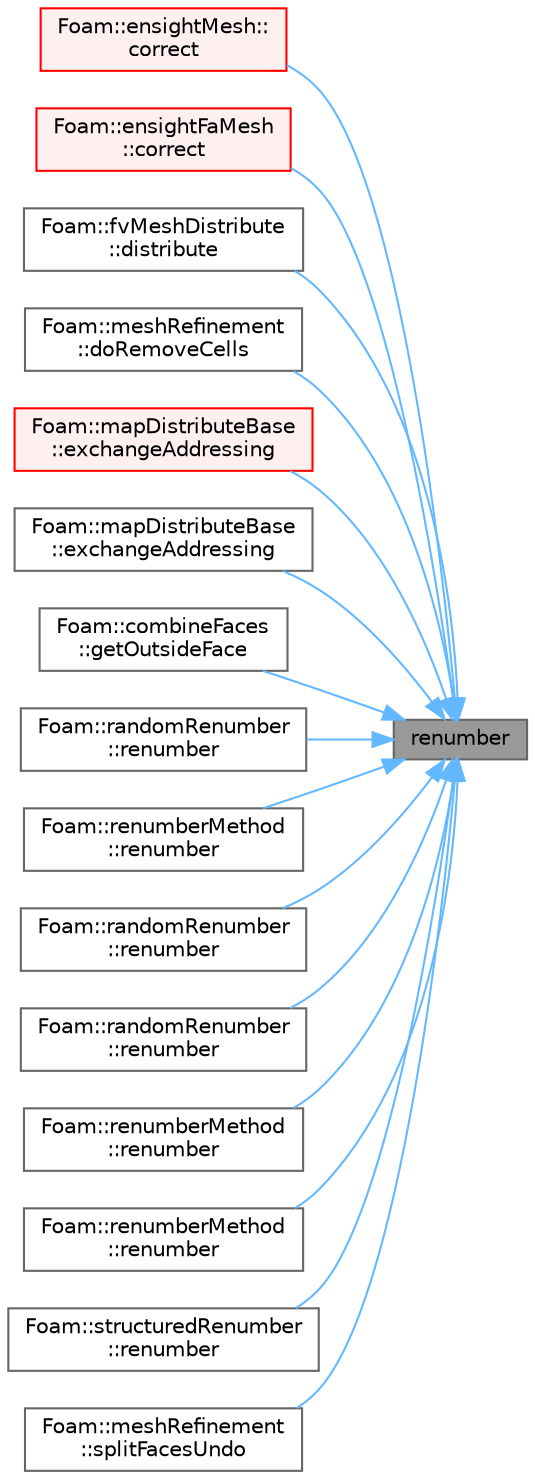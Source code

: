 digraph "renumber"
{
 // LATEX_PDF_SIZE
  bgcolor="transparent";
  edge [fontname=Helvetica,fontsize=10,labelfontname=Helvetica,labelfontsize=10];
  node [fontname=Helvetica,fontsize=10,shape=box,height=0.2,width=0.4];
  rankdir="RL";
  Node1 [id="Node000001",label="renumber",height=0.2,width=0.4,color="gray40", fillcolor="grey60", style="filled", fontcolor="black",tooltip=" "];
  Node1 -> Node2 [id="edge1_Node000001_Node000002",dir="back",color="steelblue1",style="solid",tooltip=" "];
  Node2 [id="Node000002",label="Foam::ensightMesh::\lcorrect",height=0.2,width=0.4,color="red", fillcolor="#FFF0F0", style="filled",URL="$classFoam_1_1ensightMesh.html#a3ae44b28050c3aa494c1d8e18cf618c1",tooltip=" "];
  Node1 -> Node4 [id="edge2_Node000001_Node000004",dir="back",color="steelblue1",style="solid",tooltip=" "];
  Node4 [id="Node000004",label="Foam::ensightFaMesh\l::correct",height=0.2,width=0.4,color="red", fillcolor="#FFF0F0", style="filled",URL="$classFoam_1_1ensightFaMesh.html#a3ae44b28050c3aa494c1d8e18cf618c1",tooltip=" "];
  Node1 -> Node6 [id="edge3_Node000001_Node000006",dir="back",color="steelblue1",style="solid",tooltip=" "];
  Node6 [id="Node000006",label="Foam::fvMeshDistribute\l::distribute",height=0.2,width=0.4,color="grey40", fillcolor="white", style="filled",URL="$classFoam_1_1fvMeshDistribute.html#acb11a389cf765470aea69d37a526cf1f",tooltip=" "];
  Node1 -> Node7 [id="edge4_Node000001_Node000007",dir="back",color="steelblue1",style="solid",tooltip=" "];
  Node7 [id="Node000007",label="Foam::meshRefinement\l::doRemoveCells",height=0.2,width=0.4,color="grey40", fillcolor="white", style="filled",URL="$classFoam_1_1meshRefinement.html#a83e3bb2e199d4b70c1267e514e0087f9",tooltip=" "];
  Node1 -> Node8 [id="edge5_Node000001_Node000008",dir="back",color="steelblue1",style="solid",tooltip=" "];
  Node8 [id="Node000008",label="Foam::mapDistributeBase\l::exchangeAddressing",height=0.2,width=0.4,color="red", fillcolor="#FFF0F0", style="filled",URL="$classFoam_1_1mapDistributeBase.html#a819285c08467c6194a281f2c647887c6",tooltip=" "];
  Node1 -> Node13 [id="edge6_Node000001_Node000013",dir="back",color="steelblue1",style="solid",tooltip=" "];
  Node13 [id="Node000013",label="Foam::mapDistributeBase\l::exchangeAddressing",height=0.2,width=0.4,color="grey40", fillcolor="white", style="filled",URL="$classFoam_1_1mapDistributeBase.html#a03bac526fd07c0cf9a4f99d945ece6dd",tooltip=" "];
  Node1 -> Node14 [id="edge7_Node000001_Node000014",dir="back",color="steelblue1",style="solid",tooltip=" "];
  Node14 [id="Node000014",label="Foam::combineFaces\l::getOutsideFace",height=0.2,width=0.4,color="grey40", fillcolor="white", style="filled",URL="$classFoam_1_1combineFaces.html#af695da5d6484dda0cf20307778b302f0",tooltip=" "];
  Node1 -> Node15 [id="edge8_Node000001_Node000015",dir="back",color="steelblue1",style="solid",tooltip=" "];
  Node15 [id="Node000015",label="Foam::randomRenumber\l::renumber",height=0.2,width=0.4,color="grey40", fillcolor="white", style="filled",URL="$classFoam_1_1randomRenumber.html#af5f122b864f7e28ac5ff650282b52b2f",tooltip=" "];
  Node1 -> Node16 [id="edge9_Node000001_Node000016",dir="back",color="steelblue1",style="solid",tooltip=" "];
  Node16 [id="Node000016",label="Foam::renumberMethod\l::renumber",height=0.2,width=0.4,color="grey40", fillcolor="white", style="filled",URL="$classFoam_1_1renumberMethod.html#af5f122b864f7e28ac5ff650282b52b2f",tooltip=" "];
  Node1 -> Node17 [id="edge10_Node000001_Node000017",dir="back",color="steelblue1",style="solid",tooltip=" "];
  Node17 [id="Node000017",label="Foam::randomRenumber\l::renumber",height=0.2,width=0.4,color="grey40", fillcolor="white", style="filled",URL="$classFoam_1_1randomRenumber.html#aa191e7f6fb7829201b011239e67d0ffb",tooltip=" "];
  Node1 -> Node18 [id="edge11_Node000001_Node000018",dir="back",color="steelblue1",style="solid",tooltip=" "];
  Node18 [id="Node000018",label="Foam::randomRenumber\l::renumber",height=0.2,width=0.4,color="grey40", fillcolor="white", style="filled",URL="$classFoam_1_1randomRenumber.html#a843e2f91d0a46d72aba74cdb3be2930a",tooltip=" "];
  Node1 -> Node19 [id="edge12_Node000001_Node000019",dir="back",color="steelblue1",style="solid",tooltip=" "];
  Node19 [id="Node000019",label="Foam::renumberMethod\l::renumber",height=0.2,width=0.4,color="grey40", fillcolor="white", style="filled",URL="$classFoam_1_1renumberMethod.html#a843e2f91d0a46d72aba74cdb3be2930a",tooltip=" "];
  Node1 -> Node20 [id="edge13_Node000001_Node000020",dir="back",color="steelblue1",style="solid",tooltip=" "];
  Node20 [id="Node000020",label="Foam::renumberMethod\l::renumber",height=0.2,width=0.4,color="grey40", fillcolor="white", style="filled",URL="$classFoam_1_1renumberMethod.html#a40a18d9149f68fe74753d3dd16a7049a",tooltip=" "];
  Node1 -> Node21 [id="edge14_Node000001_Node000021",dir="back",color="steelblue1",style="solid",tooltip=" "];
  Node21 [id="Node000021",label="Foam::structuredRenumber\l::renumber",height=0.2,width=0.4,color="grey40", fillcolor="white", style="filled",URL="$classFoam_1_1structuredRenumber.html#a43e03f902cbbeb39d4552a7e1cee9e73",tooltip=" "];
  Node1 -> Node22 [id="edge15_Node000001_Node000022",dir="back",color="steelblue1",style="solid",tooltip=" "];
  Node22 [id="Node000022",label="Foam::meshRefinement\l::splitFacesUndo",height=0.2,width=0.4,color="grey40", fillcolor="white", style="filled",URL="$classFoam_1_1meshRefinement.html#a0be129b918b3689cdc62d3063405a6a2",tooltip=" "];
}
